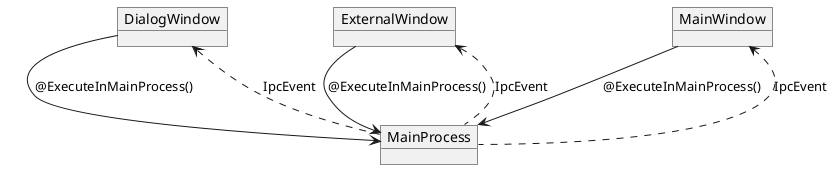@startuml
object MainWindow
object ExternalWindow
object DialogWindow
object MainProcess

MainWindow -down-> MainProcess: @ExecuteInMainProcess()
ExternalWindow -down-> MainProcess: @ExecuteInMainProcess()
DialogWindow -down-> MainProcess: @ExecuteInMainProcess()
MainProcess .up.> MainWindow: IpcEvent
MainProcess .up.> ExternalWindow: IpcEvent
MainProcess .up.> DialogWindow: IpcEvent

@enduml
